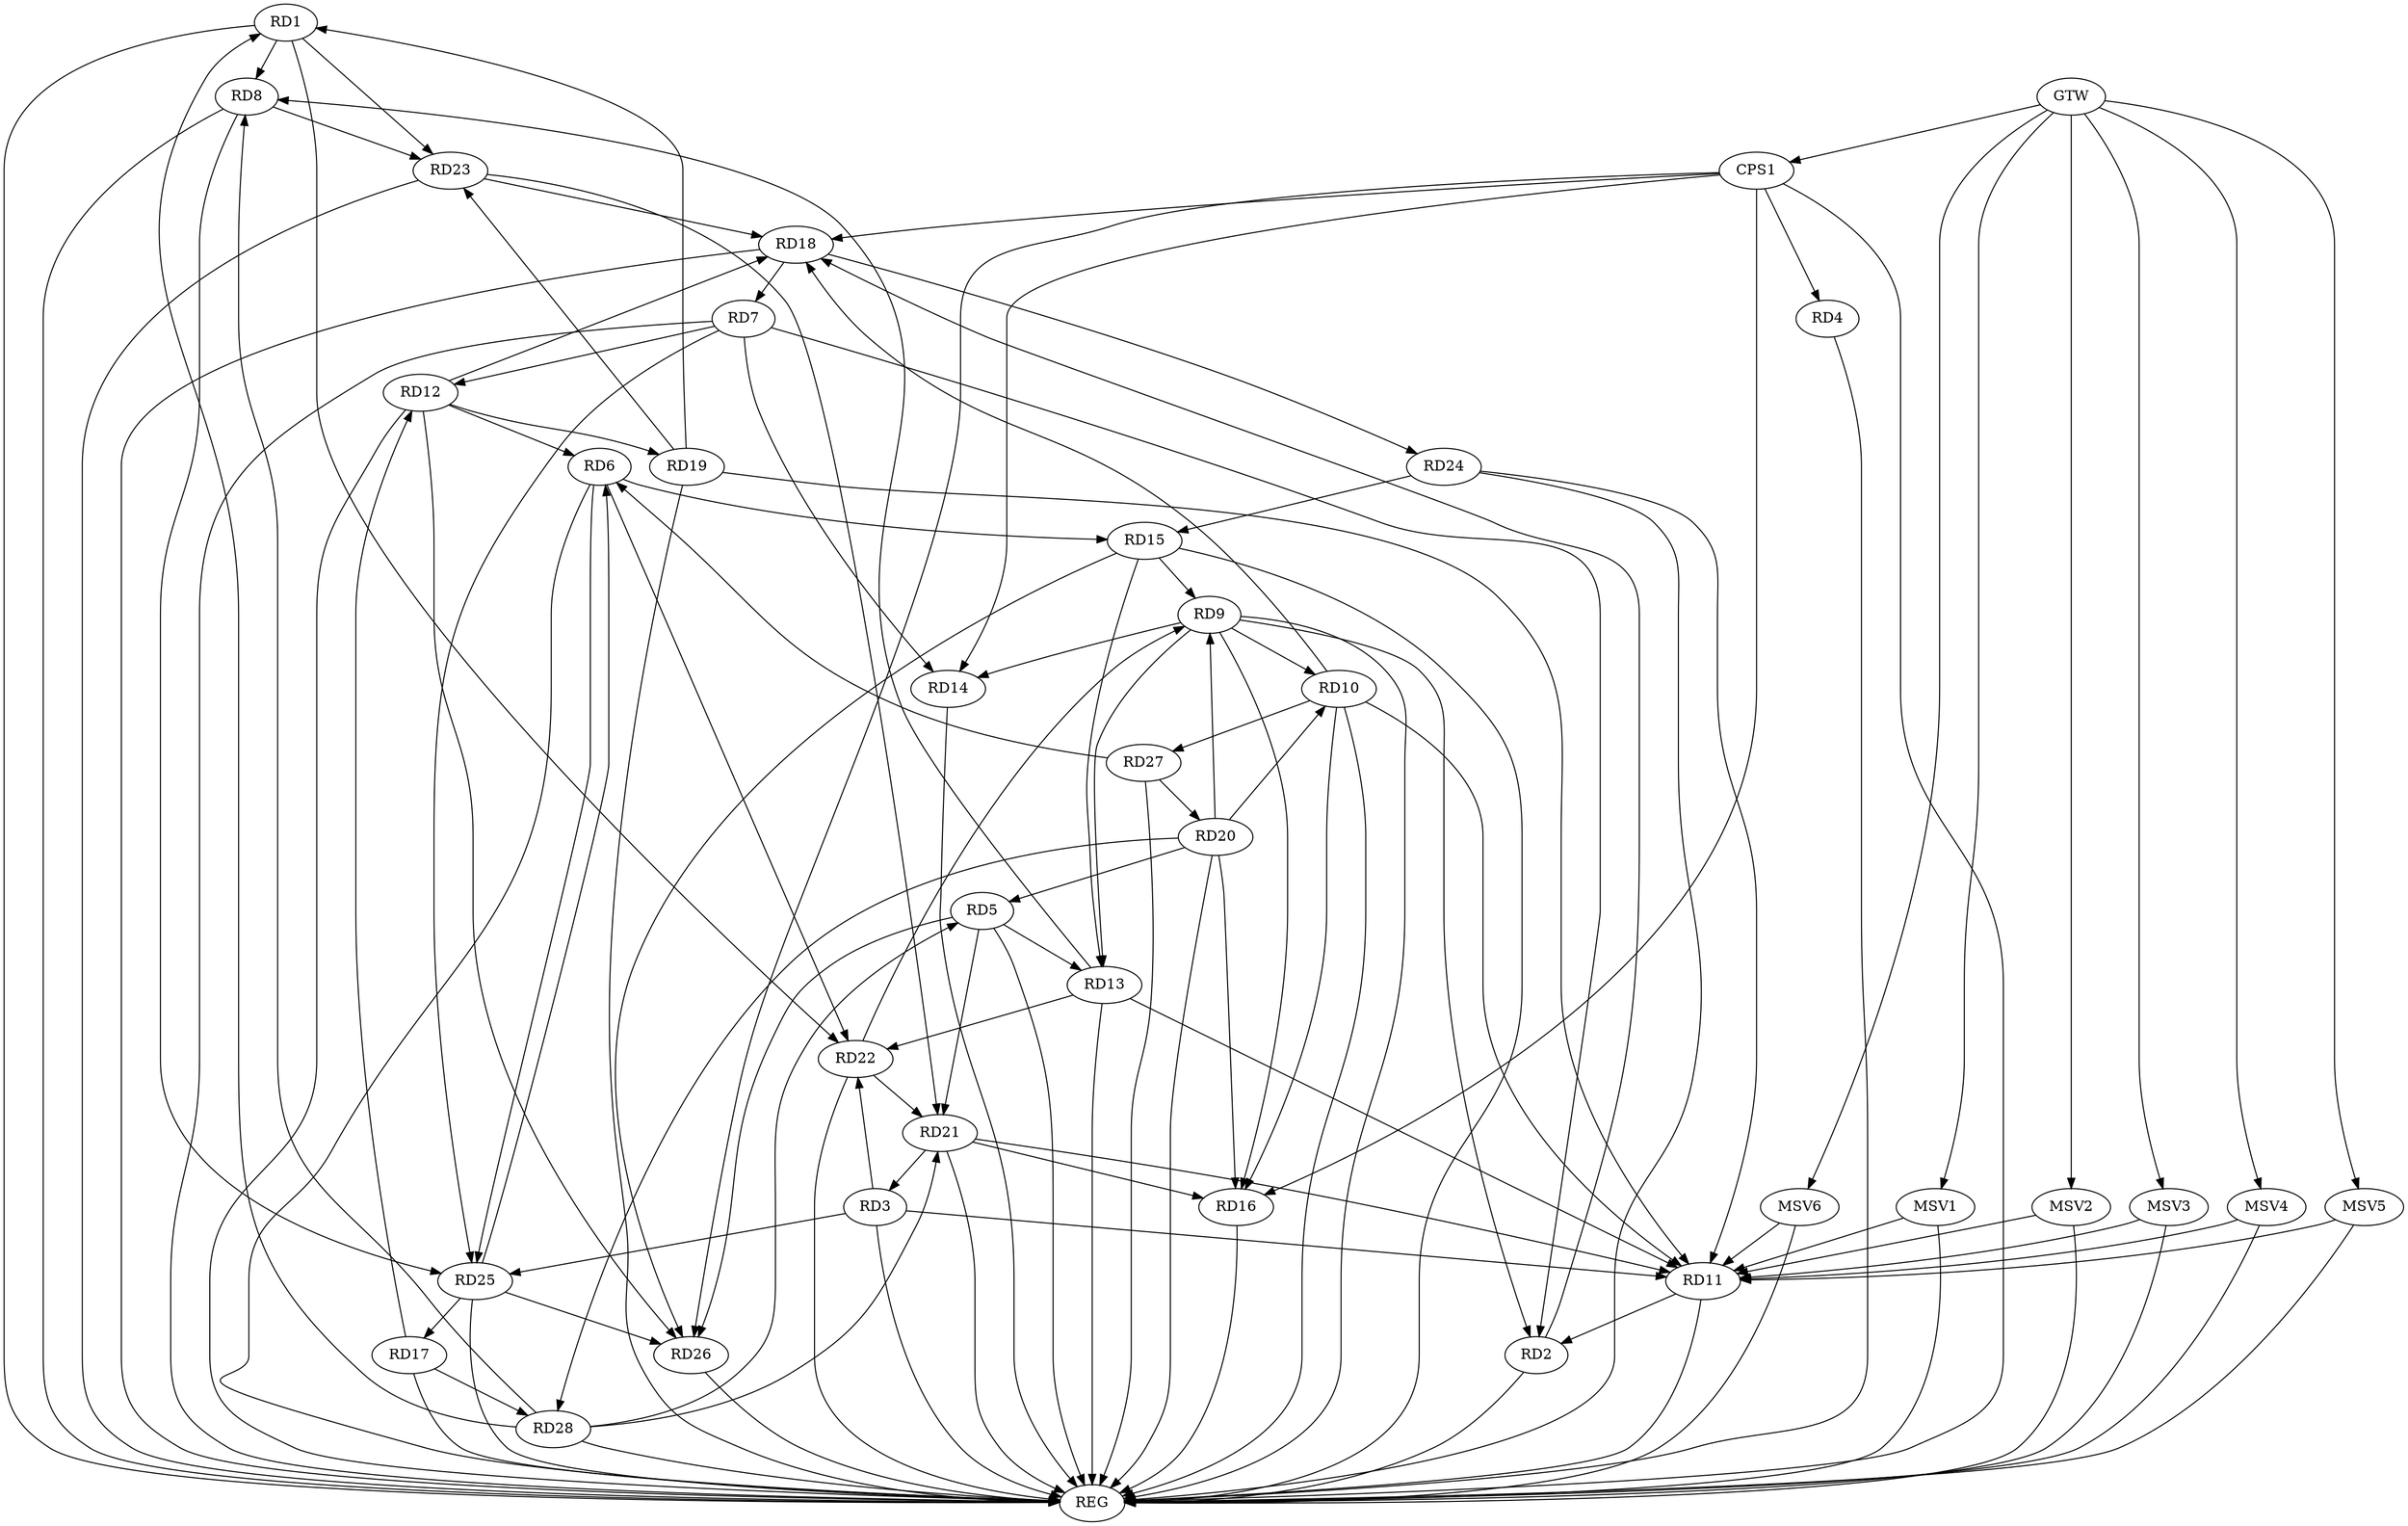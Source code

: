 strict digraph G {
  RD1 [ label="RD1" ];
  RD2 [ label="RD2" ];
  RD3 [ label="RD3" ];
  RD4 [ label="RD4" ];
  RD5 [ label="RD5" ];
  RD6 [ label="RD6" ];
  RD7 [ label="RD7" ];
  RD8 [ label="RD8" ];
  RD9 [ label="RD9" ];
  RD10 [ label="RD10" ];
  RD11 [ label="RD11" ];
  RD12 [ label="RD12" ];
  RD13 [ label="RD13" ];
  RD14 [ label="RD14" ];
  RD15 [ label="RD15" ];
  RD16 [ label="RD16" ];
  RD17 [ label="RD17" ];
  RD18 [ label="RD18" ];
  RD19 [ label="RD19" ];
  RD20 [ label="RD20" ];
  RD21 [ label="RD21" ];
  RD22 [ label="RD22" ];
  RD23 [ label="RD23" ];
  RD24 [ label="RD24" ];
  RD25 [ label="RD25" ];
  RD26 [ label="RD26" ];
  RD27 [ label="RD27" ];
  RD28 [ label="RD28" ];
  CPS1 [ label="CPS1" ];
  GTW [ label="GTW" ];
  REG [ label="REG" ];
  MSV1 [ label="MSV1" ];
  MSV2 [ label="MSV2" ];
  MSV3 [ label="MSV3" ];
  MSV4 [ label="MSV4" ];
  MSV5 [ label="MSV5" ];
  MSV6 [ label="MSV6" ];
  RD1 -> RD8;
  RD19 -> RD1;
  RD1 -> RD22;
  RD1 -> RD23;
  RD28 -> RD1;
  RD7 -> RD2;
  RD9 -> RD2;
  RD11 -> RD2;
  RD2 -> RD18;
  RD3 -> RD11;
  RD21 -> RD3;
  RD3 -> RD22;
  RD3 -> RD25;
  RD5 -> RD13;
  RD20 -> RD5;
  RD5 -> RD21;
  RD5 -> RD26;
  RD28 -> RD5;
  RD12 -> RD6;
  RD6 -> RD15;
  RD6 -> RD22;
  RD6 -> RD25;
  RD25 -> RD6;
  RD27 -> RD6;
  RD7 -> RD12;
  RD7 -> RD14;
  RD18 -> RD7;
  RD7 -> RD25;
  RD13 -> RD8;
  RD8 -> RD23;
  RD8 -> RD25;
  RD28 -> RD8;
  RD9 -> RD10;
  RD9 -> RD13;
  RD9 -> RD14;
  RD15 -> RD9;
  RD9 -> RD16;
  RD20 -> RD9;
  RD22 -> RD9;
  RD10 -> RD11;
  RD10 -> RD16;
  RD10 -> RD18;
  RD20 -> RD10;
  RD10 -> RD27;
  RD13 -> RD11;
  RD19 -> RD11;
  RD21 -> RD11;
  RD24 -> RD11;
  RD17 -> RD12;
  RD12 -> RD18;
  RD12 -> RD19;
  RD12 -> RD26;
  RD15 -> RD13;
  RD13 -> RD22;
  RD24 -> RD15;
  RD15 -> RD26;
  RD20 -> RD16;
  RD21 -> RD16;
  RD25 -> RD17;
  RD17 -> RD28;
  RD23 -> RD18;
  RD18 -> RD24;
  RD19 -> RD23;
  RD27 -> RD20;
  RD20 -> RD28;
  RD22 -> RD21;
  RD23 -> RD21;
  RD28 -> RD21;
  RD25 -> RD26;
  CPS1 -> RD4;
  CPS1 -> RD14;
  CPS1 -> RD16;
  CPS1 -> RD26;
  CPS1 -> RD18;
  GTW -> CPS1;
  RD1 -> REG;
  RD2 -> REG;
  RD3 -> REG;
  RD4 -> REG;
  RD5 -> REG;
  RD6 -> REG;
  RD7 -> REG;
  RD8 -> REG;
  RD9 -> REG;
  RD10 -> REG;
  RD11 -> REG;
  RD12 -> REG;
  RD13 -> REG;
  RD14 -> REG;
  RD15 -> REG;
  RD16 -> REG;
  RD17 -> REG;
  RD18 -> REG;
  RD19 -> REG;
  RD20 -> REG;
  RD21 -> REG;
  RD22 -> REG;
  RD23 -> REG;
  RD24 -> REG;
  RD25 -> REG;
  RD26 -> REG;
  RD27 -> REG;
  RD28 -> REG;
  CPS1 -> REG;
  MSV1 -> RD11;
  MSV2 -> RD11;
  GTW -> MSV1;
  MSV1 -> REG;
  GTW -> MSV2;
  MSV2 -> REG;
  MSV3 -> RD11;
  GTW -> MSV3;
  MSV3 -> REG;
  MSV4 -> RD11;
  GTW -> MSV4;
  MSV4 -> REG;
  MSV5 -> RD11;
  MSV6 -> RD11;
  GTW -> MSV5;
  MSV5 -> REG;
  GTW -> MSV6;
  MSV6 -> REG;
}
